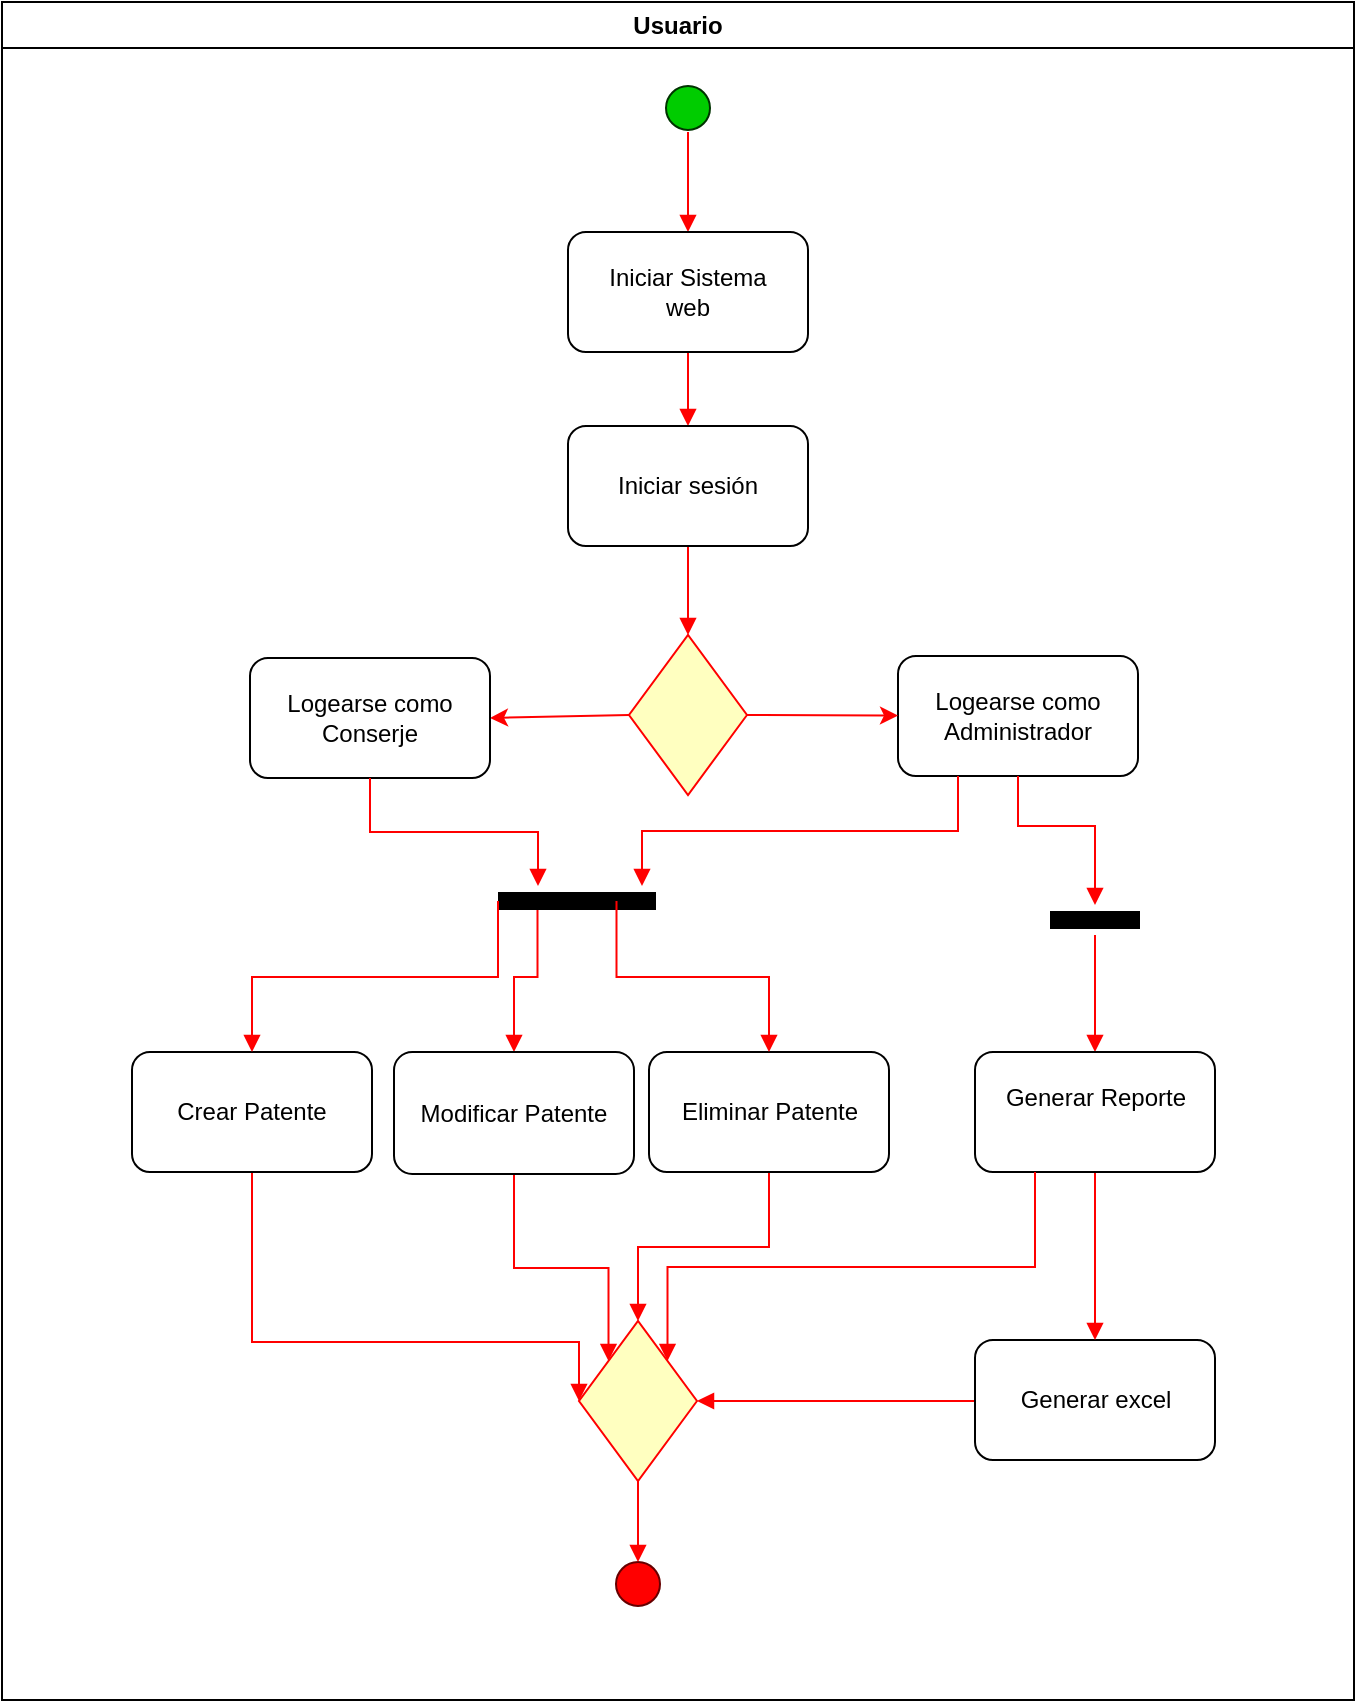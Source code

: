 <mxfile version="10.6.7" type="google"><diagram name="Page-1" id="e7e014a7-5840-1c2e-5031-d8a46d1fe8dd"><mxGraphModel dx="840" dy="466" grid="1" gridSize="10" guides="1" tooltips="1" connect="1" arrows="1" fold="1" page="1" pageScale="1" pageWidth="1169" pageHeight="826" background="#ffffff" math="0" shadow="0"><root><mxCell id="0"/><mxCell id="1" parent="0"/><mxCell id="2" value="Usuario" style="swimlane;whiteSpace=wrap" parent="1" vertex="1"><mxGeometry x="40" y="86" width="676" height="849" as="geometry"/></mxCell><mxCell id="ff-J-DoXtnpWIvkUX_p2-108" value="" style="edgeStyle=elbowEdgeStyle;rounded=0;orthogonalLoop=1;jettySize=auto;elbow=vertical;html=1;endArrow=block;endFill=1;strokeColor=#FF0000;" edge="1" parent="2" target="ff-J-DoXtnpWIvkUX_p2-61"><mxGeometry relative="1" as="geometry"><mxPoint x="343" y="65" as="sourcePoint"/></mxGeometry></mxCell><mxCell id="5" value="" style="ellipse;shape=startState;fillColor=#00CC00;strokeColor=#003300;" parent="2" vertex="1"><mxGeometry x="328" y="38" width="30" height="30" as="geometry"/></mxCell><mxCell id="ff-J-DoXtnpWIvkUX_p2-42" value="" style="rhombus;fillColor=#ffffc0;strokeColor=#ff0000;rotation=90;" vertex="1" parent="2"><mxGeometry x="303" y="327" width="80" height="59" as="geometry"/></mxCell><mxCell id="ff-J-DoXtnpWIvkUX_p2-105" style="edgeStyle=elbowEdgeStyle;rounded=0;orthogonalLoop=1;jettySize=auto;elbow=vertical;html=1;exitX=0.75;exitY=0.5;exitDx=0;exitDy=0;exitPerimeter=0;entryX=0.5;entryY=0;entryDx=0;entryDy=0;endArrow=block;endFill=1;strokeColor=#FF0000;" edge="1" parent="2" source="ff-J-DoXtnpWIvkUX_p2-48" target="ff-J-DoXtnpWIvkUX_p2-75"><mxGeometry relative="1" as="geometry"/></mxCell><mxCell id="ff-J-DoXtnpWIvkUX_p2-48" value="" style="shape=line;strokeWidth=9;strokeColor=#000000;rotation=90;direction=south;" vertex="1" parent="2"><mxGeometry x="280" y="410" width="15" height="79" as="geometry"/></mxCell><mxCell id="ff-J-DoXtnpWIvkUX_p2-50" value="" style="endArrow=classic;html=1;strokeColor=#FF0000;exitX=0.5;exitY=1;exitDx=0;exitDy=0;entryX=1;entryY=0.5;entryDx=0;entryDy=0;" edge="1" parent="2" source="ff-J-DoXtnpWIvkUX_p2-42" target="ff-J-DoXtnpWIvkUX_p2-64"><mxGeometry width="50" height="50" relative="1" as="geometry"><mxPoint x="315.5" y="347.5" as="sourcePoint"/><mxPoint x="255.5" y="347.5" as="targetPoint"/></mxGeometry></mxCell><mxCell id="ff-J-DoXtnpWIvkUX_p2-58" value="" style="ellipse;shape=startState;fillColor=#FF0000;strokeColor=#660000;" vertex="1" parent="2"><mxGeometry x="303" y="776" width="30" height="30" as="geometry"/></mxCell><mxCell id="ff-J-DoXtnpWIvkUX_p2-106" value="" style="edgeStyle=elbowEdgeStyle;rounded=0;orthogonalLoop=1;jettySize=auto;elbow=vertical;html=1;endArrow=block;endFill=1;strokeColor=#FF0000;" edge="1" parent="2" source="ff-J-DoXtnpWIvkUX_p2-61" target="ff-J-DoXtnpWIvkUX_p2-102"><mxGeometry relative="1" as="geometry"/></mxCell><mxCell id="ff-J-DoXtnpWIvkUX_p2-61" value="Iniciar Sistema&lt;br&gt;web" style="rounded=1;whiteSpace=wrap;html=1;strokeColor=#000000;strokeWidth=1;fillColor=none;" vertex="1" parent="2"><mxGeometry x="283" y="115" width="120" height="60" as="geometry"/></mxCell><mxCell id="ff-J-DoXtnpWIvkUX_p2-64" value="Logearse como&lt;br&gt;Conserje&lt;br&gt;" style="rounded=1;whiteSpace=wrap;html=1;strokeColor=#000000;strokeWidth=1;fillColor=none;" vertex="1" parent="2"><mxGeometry x="124" y="328" width="120" height="60" as="geometry"/></mxCell><mxCell id="ff-J-DoXtnpWIvkUX_p2-65" value="Logearse como&lt;br&gt;Administrador&lt;br&gt;" style="rounded=1;whiteSpace=wrap;html=1;fillColor=none;" vertex="1" parent="2"><mxGeometry x="448" y="327" width="120" height="60" as="geometry"/></mxCell><mxCell id="ff-J-DoXtnpWIvkUX_p2-49" value="" style="endArrow=classic;html=1;strokeColor=#FF0000;exitX=0.5;exitY=0;exitDx=0;exitDy=0;" edge="1" parent="2" source="ff-J-DoXtnpWIvkUX_p2-42" target="ff-J-DoXtnpWIvkUX_p2-65"><mxGeometry width="50" height="50" relative="1" as="geometry"><mxPoint x="373" y="368.5" as="sourcePoint"/><mxPoint x="433" y="348" as="targetPoint"/></mxGeometry></mxCell><mxCell id="ff-J-DoXtnpWIvkUX_p2-78" value="" style="edgeStyle=orthogonalEdgeStyle;rounded=0;orthogonalLoop=1;jettySize=auto;html=1;endArrow=block;endFill=1;strokeColor=#FF0000;" edge="1" parent="2" source="ff-J-DoXtnpWIvkUX_p2-71" target="ff-J-DoXtnpWIvkUX_p2-73"><mxGeometry relative="1" as="geometry"/></mxCell><mxCell id="ff-J-DoXtnpWIvkUX_p2-71" value="" style="shape=line;strokeWidth=9;strokeColor=#000000;rotation=90;direction=north;" vertex="1" parent="2"><mxGeometry x="539" y="436.5" width="15" height="45" as="geometry"/></mxCell><mxCell id="ff-J-DoXtnpWIvkUX_p2-120" style="edgeStyle=elbowEdgeStyle;rounded=0;orthogonalLoop=1;jettySize=auto;elbow=vertical;html=1;entryX=0.5;entryY=0;entryDx=0;entryDy=0;endArrow=block;endFill=1;strokeColor=#FF0000;" edge="1" parent="2" source="ff-J-DoXtnpWIvkUX_p2-72" target="ff-J-DoXtnpWIvkUX_p2-130"><mxGeometry relative="1" as="geometry"><mxPoint x="358" y="680" as="targetPoint"/></mxGeometry></mxCell><mxCell id="ff-J-DoXtnpWIvkUX_p2-72" value="Generar excel&lt;br&gt;" style="rounded=1;whiteSpace=wrap;html=1;strokeColor=#000000;strokeWidth=1;fillColor=none;" vertex="1" parent="2"><mxGeometry x="486.5" y="669" width="120" height="60" as="geometry"/></mxCell><mxCell id="ff-J-DoXtnpWIvkUX_p2-74" value="" style="edgeStyle=orthogonalEdgeStyle;rounded=0;orthogonalLoop=1;jettySize=auto;html=1;endArrow=block;endFill=1;strokeColor=#FF0000;" edge="1" parent="2" source="ff-J-DoXtnpWIvkUX_p2-73" target="ff-J-DoXtnpWIvkUX_p2-72"><mxGeometry relative="1" as="geometry"/></mxCell><mxCell id="ff-J-DoXtnpWIvkUX_p2-73" value="Generar Reporte&lt;br&gt;&lt;br&gt;" style="rounded=1;whiteSpace=wrap;html=1;strokeColor=#000000;strokeWidth=1;fillColor=none;" vertex="1" parent="2"><mxGeometry x="486.5" y="525" width="120" height="60" as="geometry"/></mxCell><mxCell id="ff-J-DoXtnpWIvkUX_p2-118" style="edgeStyle=elbowEdgeStyle;rounded=0;orthogonalLoop=1;jettySize=auto;elbow=vertical;html=1;exitX=0.5;exitY=1;exitDx=0;exitDy=0;entryX=0;entryY=1;entryDx=0;entryDy=0;endArrow=block;endFill=1;strokeColor=#FF0000;" edge="1" parent="2" source="ff-J-DoXtnpWIvkUX_p2-75" target="ff-J-DoXtnpWIvkUX_p2-130"><mxGeometry relative="1" as="geometry"><mxPoint x="298" y="650" as="targetPoint"/></mxGeometry></mxCell><mxCell id="ff-J-DoXtnpWIvkUX_p2-75" value="Modificar Patente" style="rounded=1;whiteSpace=wrap;html=1;strokeColor=#000000;strokeWidth=1;fillColor=none;" vertex="1" parent="2"><mxGeometry x="196" y="525" width="120" height="61" as="geometry"/></mxCell><mxCell id="ff-J-DoXtnpWIvkUX_p2-117" style="edgeStyle=elbowEdgeStyle;rounded=0;orthogonalLoop=1;jettySize=auto;elbow=vertical;html=1;exitX=0.5;exitY=1;exitDx=0;exitDy=0;entryX=0.5;entryY=1;entryDx=0;entryDy=0;endArrow=block;endFill=1;strokeColor=#FF0000;" edge="1" parent="2" source="ff-J-DoXtnpWIvkUX_p2-77" target="ff-J-DoXtnpWIvkUX_p2-130"><mxGeometry relative="1" as="geometry"><mxPoint x="238" y="680" as="targetPoint"/><Array as="points"><mxPoint x="160" y="670"/><mxPoint x="160" y="665"/></Array></mxGeometry></mxCell><mxCell id="ff-J-DoXtnpWIvkUX_p2-77" value="Crear Patente&lt;br&gt;" style="rounded=1;whiteSpace=wrap;html=1;strokeColor=#000000;strokeWidth=1;fillColor=none;" vertex="1" parent="2"><mxGeometry x="65" y="525" width="120" height="60" as="geometry"/></mxCell><mxCell id="ff-J-DoXtnpWIvkUX_p2-119" style="edgeStyle=elbowEdgeStyle;rounded=0;orthogonalLoop=1;jettySize=auto;elbow=vertical;html=1;exitX=0.5;exitY=1;exitDx=0;exitDy=0;entryX=0;entryY=0.5;entryDx=0;entryDy=0;endArrow=block;endFill=1;strokeColor=#FF0000;" edge="1" parent="2" source="ff-J-DoXtnpWIvkUX_p2-76" target="ff-J-DoXtnpWIvkUX_p2-130"><mxGeometry relative="1" as="geometry"><mxPoint x="328" y="650" as="targetPoint"/></mxGeometry></mxCell><mxCell id="ff-J-DoXtnpWIvkUX_p2-76" value="Eliminar Patente&lt;br&gt;" style="rounded=1;whiteSpace=wrap;html=1;strokeColor=#000000;strokeWidth=1;fillColor=none;" vertex="1" parent="2"><mxGeometry x="323.5" y="525" width="120" height="60" as="geometry"/></mxCell><mxCell id="ff-J-DoXtnpWIvkUX_p2-87" style="edgeStyle=elbowEdgeStyle;rounded=0;orthogonalLoop=1;jettySize=auto;elbow=vertical;html=1;exitX=0.5;exitY=1;exitDx=0;exitDy=0;endArrow=block;endFill=1;strokeColor=#FF0000;" edge="1" parent="2" source="ff-J-DoXtnpWIvkUX_p2-65" target="ff-J-DoXtnpWIvkUX_p2-71"><mxGeometry relative="1" as="geometry"><mxPoint x="551.5" y="438" as="targetPoint"/></mxGeometry></mxCell><mxCell id="ff-J-DoXtnpWIvkUX_p2-89" style="edgeStyle=elbowEdgeStyle;rounded=0;orthogonalLoop=1;jettySize=auto;elbow=vertical;html=1;exitX=1;exitY=0.5;exitDx=0;exitDy=0;exitPerimeter=0;endArrow=block;endFill=1;strokeColor=#FF0000;entryX=0.5;entryY=0;entryDx=0;entryDy=0;" edge="1" parent="2" source="ff-J-DoXtnpWIvkUX_p2-48" target="ff-J-DoXtnpWIvkUX_p2-77"><mxGeometry relative="1" as="geometry"><mxPoint x="131" y="512" as="targetPoint"/></mxGeometry></mxCell><mxCell id="ff-J-DoXtnpWIvkUX_p2-107" value="" style="edgeStyle=elbowEdgeStyle;rounded=0;orthogonalLoop=1;jettySize=auto;elbow=vertical;html=1;endArrow=block;endFill=1;strokeColor=#FF0000;" edge="1" parent="2" source="ff-J-DoXtnpWIvkUX_p2-102" target="ff-J-DoXtnpWIvkUX_p2-42"><mxGeometry relative="1" as="geometry"/></mxCell><mxCell id="ff-J-DoXtnpWIvkUX_p2-102" value="Iniciar sesión" style="rounded=1;whiteSpace=wrap;html=1;strokeColor=#000000;strokeWidth=1;fillColor=none;" vertex="1" parent="2"><mxGeometry x="283" y="212" width="120" height="60" as="geometry"/></mxCell><mxCell id="ff-J-DoXtnpWIvkUX_p2-91" style="edgeStyle=elbowEdgeStyle;rounded=0;orthogonalLoop=1;jettySize=auto;elbow=vertical;html=1;exitX=0.5;exitY=1;exitDx=0;exitDy=0;endArrow=block;endFill=1;strokeColor=#FF0000;" edge="1" parent="2" source="ff-J-DoXtnpWIvkUX_p2-64"><mxGeometry relative="1" as="geometry"><mxPoint x="268" y="442" as="targetPoint"/></mxGeometry></mxCell><mxCell id="ff-J-DoXtnpWIvkUX_p2-90" style="edgeStyle=elbowEdgeStyle;rounded=0;orthogonalLoop=1;jettySize=auto;elbow=vertical;html=1;endArrow=block;endFill=1;strokeColor=#FF0000;entryX=0.5;entryY=0;entryDx=0;entryDy=0;exitX=0.25;exitY=0.5;exitDx=0;exitDy=0;exitPerimeter=0;" edge="1" parent="2" source="ff-J-DoXtnpWIvkUX_p2-48" target="ff-J-DoXtnpWIvkUX_p2-76"><mxGeometry relative="1" as="geometry"><mxPoint x="371" y="550" as="targetPoint"/><mxPoint x="307" y="488" as="sourcePoint"/></mxGeometry></mxCell><mxCell id="ff-J-DoXtnpWIvkUX_p2-122" style="edgeStyle=elbowEdgeStyle;rounded=0;orthogonalLoop=1;jettySize=auto;elbow=vertical;html=1;exitX=0.25;exitY=1;exitDx=0;exitDy=0;entryX=0;entryY=0;entryDx=0;entryDy=0;endArrow=block;endFill=1;strokeColor=#FF0000;" edge="1" parent="2" source="ff-J-DoXtnpWIvkUX_p2-73" target="ff-J-DoXtnpWIvkUX_p2-130"><mxGeometry relative="1" as="geometry"><mxPoint x="358" y="665" as="targetPoint"/></mxGeometry></mxCell><mxCell id="ff-J-DoXtnpWIvkUX_p2-92" style="edgeStyle=elbowEdgeStyle;rounded=0;orthogonalLoop=1;jettySize=auto;elbow=vertical;html=1;exitX=0.25;exitY=1;exitDx=0;exitDy=0;endArrow=block;endFill=1;strokeColor=#FF0000;" edge="1" parent="2" source="ff-J-DoXtnpWIvkUX_p2-65"><mxGeometry relative="1" as="geometry"><mxPoint x="320" y="442" as="targetPoint"/></mxGeometry></mxCell><mxCell id="ff-J-DoXtnpWIvkUX_p2-134" value="" style="edgeStyle=orthogonalEdgeStyle;rounded=0;orthogonalLoop=1;jettySize=auto;html=1;endArrow=block;endFill=1;strokeColor=#FF0000;" edge="1" parent="2" source="ff-J-DoXtnpWIvkUX_p2-130"><mxGeometry relative="1" as="geometry"><mxPoint x="318" y="780" as="targetPoint"/></mxGeometry></mxCell><mxCell id="ff-J-DoXtnpWIvkUX_p2-130" value="" style="rhombus;fillColor=#ffffc0;strokeColor=#ff0000;rotation=90;" vertex="1" parent="2"><mxGeometry x="278" y="670" width="80" height="59" as="geometry"/></mxCell></root></mxGraphModel></diagram></mxfile>